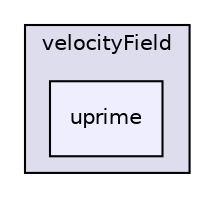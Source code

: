 digraph "applications/utilities/postProcessing/velocityField/uprime" {
  bgcolor=transparent;
  compound=true
  node [ fontsize="10", fontname="Helvetica"];
  edge [ labelfontsize="10", labelfontname="Helvetica"];
  subgraph clusterdir_31d73b4cf03cda8c2fb51c01c16bda9c {
    graph [ bgcolor="#ddddee", pencolor="black", label="velocityField" fontname="Helvetica", fontsize="10", URL="dir_31d73b4cf03cda8c2fb51c01c16bda9c.html"]
  dir_1a0958006ad8e4b97ca2fecac16a5d9a [shape=box, label="uprime", style="filled", fillcolor="#eeeeff", pencolor="black", URL="dir_1a0958006ad8e4b97ca2fecac16a5d9a.html"];
  }
}
